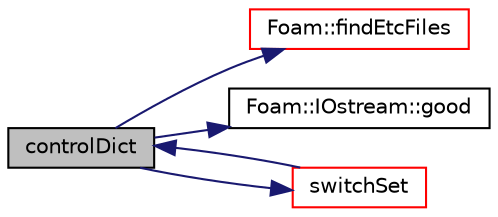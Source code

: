 digraph "controlDict"
{
  bgcolor="transparent";
  edge [fontname="Helvetica",fontsize="10",labelfontname="Helvetica",labelfontsize="10"];
  node [fontname="Helvetica",fontsize="10",shape=record];
  rankdir="LR";
  Node1 [label="controlDict",height=0.2,width=0.4,color="black", fillcolor="grey75", style="filled", fontcolor="black"];
  Node1 -> Node2 [color="midnightblue",fontsize="10",style="solid",fontname="Helvetica"];
  Node2 [label="Foam::findEtcFiles",height=0.2,width=0.4,color="red",URL="$a10936.html#aab73bb2c46692e2e11dd7364556cd3c5",tooltip="Search for files from user/group/shipped directories. "];
  Node1 -> Node3 [color="midnightblue",fontsize="10",style="solid",fontname="Helvetica"];
  Node3 [label="Foam::IOstream::good",height=0.2,width=0.4,color="black",URL="$a01209.html#ad2e41c8280b6cdf93d39e1135d2abdf7",tooltip="Return true if next operation might succeed. "];
  Node1 -> Node4 [color="midnightblue",fontsize="10",style="solid",fontname="Helvetica"];
  Node4 [label="switchSet",height=0.2,width=0.4,color="red",URL="$a10955.html#a02428a7a9aa138cfe5550361a4f1de83",tooltip="Internal function to lookup a sub-dictionary from controlDict. "];
  Node4 -> Node1 [color="midnightblue",fontsize="10",style="solid",fontname="Helvetica"];
}
